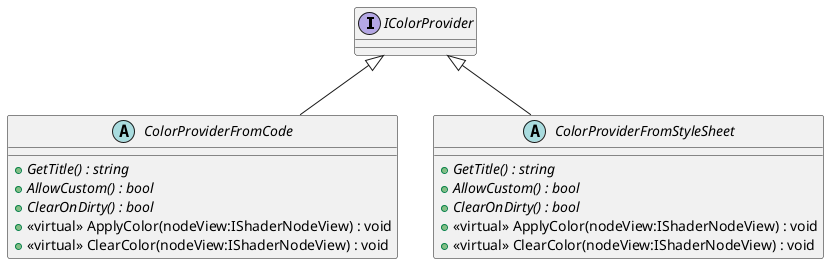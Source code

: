 @startuml
interface IColorProvider {
}
abstract class ColorProviderFromCode {
    + {abstract} GetTitle() : string
    + {abstract} AllowCustom() : bool
    + {abstract} ClearOnDirty() : bool
    + <<virtual>> ApplyColor(nodeView:IShaderNodeView) : void
    + <<virtual>> ClearColor(nodeView:IShaderNodeView) : void
}
abstract class ColorProviderFromStyleSheet {
    + {abstract} GetTitle() : string
    + {abstract} AllowCustom() : bool
    + {abstract} ClearOnDirty() : bool
    + <<virtual>> ApplyColor(nodeView:IShaderNodeView) : void
    + <<virtual>> ClearColor(nodeView:IShaderNodeView) : void
}
IColorProvider <|-- ColorProviderFromCode
IColorProvider <|-- ColorProviderFromStyleSheet
@enduml
